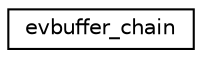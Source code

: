 digraph G
{
  edge [fontname="Helvetica",fontsize="10",labelfontname="Helvetica",labelfontsize="10"];
  node [fontname="Helvetica",fontsize="10",shape=record];
  rankdir="LR";
  Node1 [label="evbuffer_chain",height=0.2,width=0.4,color="black", fillcolor="white", style="filled",URL="$structevbuffer__chain.html"];
}
